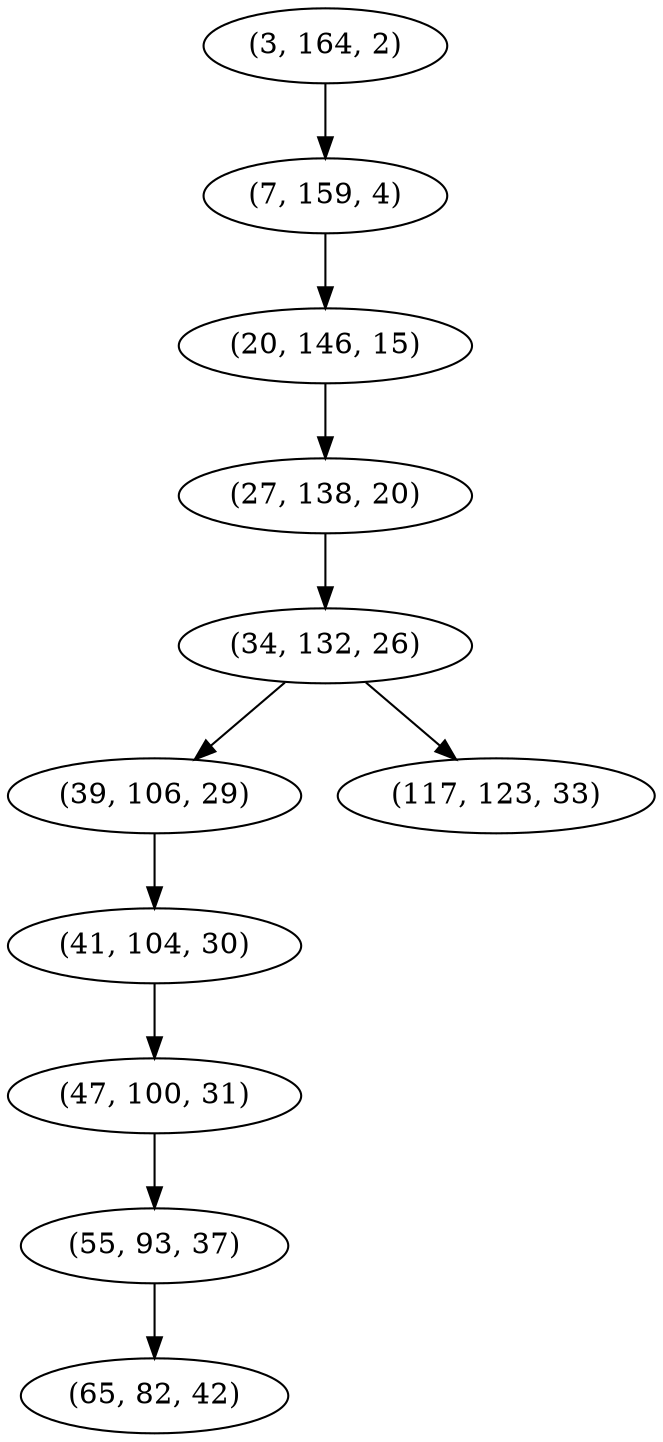 digraph tree {
    "(3, 164, 2)";
    "(7, 159, 4)";
    "(20, 146, 15)";
    "(27, 138, 20)";
    "(34, 132, 26)";
    "(39, 106, 29)";
    "(41, 104, 30)";
    "(47, 100, 31)";
    "(55, 93, 37)";
    "(65, 82, 42)";
    "(117, 123, 33)";
    "(3, 164, 2)" -> "(7, 159, 4)";
    "(7, 159, 4)" -> "(20, 146, 15)";
    "(20, 146, 15)" -> "(27, 138, 20)";
    "(27, 138, 20)" -> "(34, 132, 26)";
    "(34, 132, 26)" -> "(39, 106, 29)";
    "(34, 132, 26)" -> "(117, 123, 33)";
    "(39, 106, 29)" -> "(41, 104, 30)";
    "(41, 104, 30)" -> "(47, 100, 31)";
    "(47, 100, 31)" -> "(55, 93, 37)";
    "(55, 93, 37)" -> "(65, 82, 42)";
}
